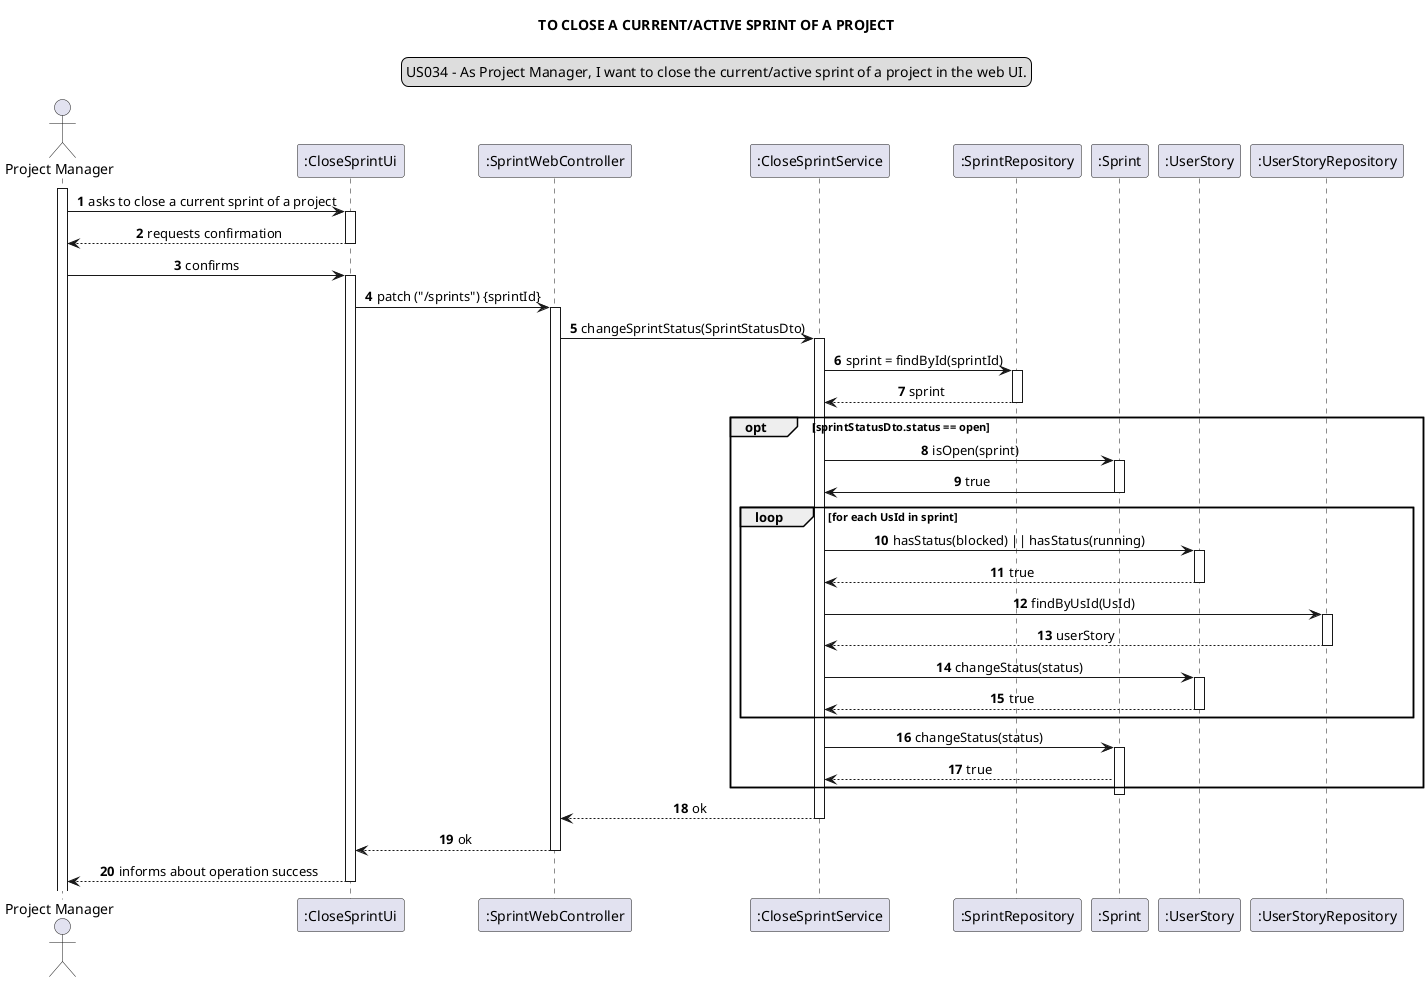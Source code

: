 @startuml
skinparam sequenceMessageAlign center
title TO CLOSE A CURRENT/ACTIVE SPRINT OF A PROJECT
legend top
US034 - As Project Manager, I want to close the current/active sprint of a project in the web UI.
end legend
autonumber

actor "Project Manager"
participant ":CloseSprintUi" as ui
participant ":SprintWebController" as controller
participant ":CloseSprintService" as service
participant ":SprintRepository" as sprintRepo
participant ":Sprint" as sprint
participant ":UserStory" as us
participant ":UserStoryRepository" as usRepo

activate "Project Manager"
"Project Manager" -> ui: asks to close a current sprint of a project
activate ui
ui --> "Project Manager": requests confirmation
deactivate ui
"Project Manager" -> ui: confirms
activate ui
ui -> controller: patch ("/sprints") {sprintId}
activate controller
controller -> service: changeSprintStatus(SprintStatusDto)
activate service
service -> sprintRepo: sprint = findById(sprintId)
activate sprintRepo
sprintRepo --> service: sprint
deactivate sprintRepo
opt sprintStatusDto.status == open

service -> sprint: isOpen(sprint)
activate sprint
sprint -> service: true
deactivate sprint

loop for each UsId in sprint
service -> us: hasStatus(blocked) || hasStatus(running)
activate us
us --> service: true
deactivate us
service -> usRepo: findByUsId(UsId)
activate usRepo
usRepo --> service: userStory
deactivate usRepo
service -> us: changeStatus(status)
activate us
us --> service: true
deactivate us
end loop
service -> sprint: changeStatus(status)
activate sprint
sprint --> service: true
end opt
deactivate sprint
service --> controller: ok
deactivate service
controller --> ui: ok
deactivate controller
ui --> "Project Manager": informs about operation success
deactivate ui

@enduml